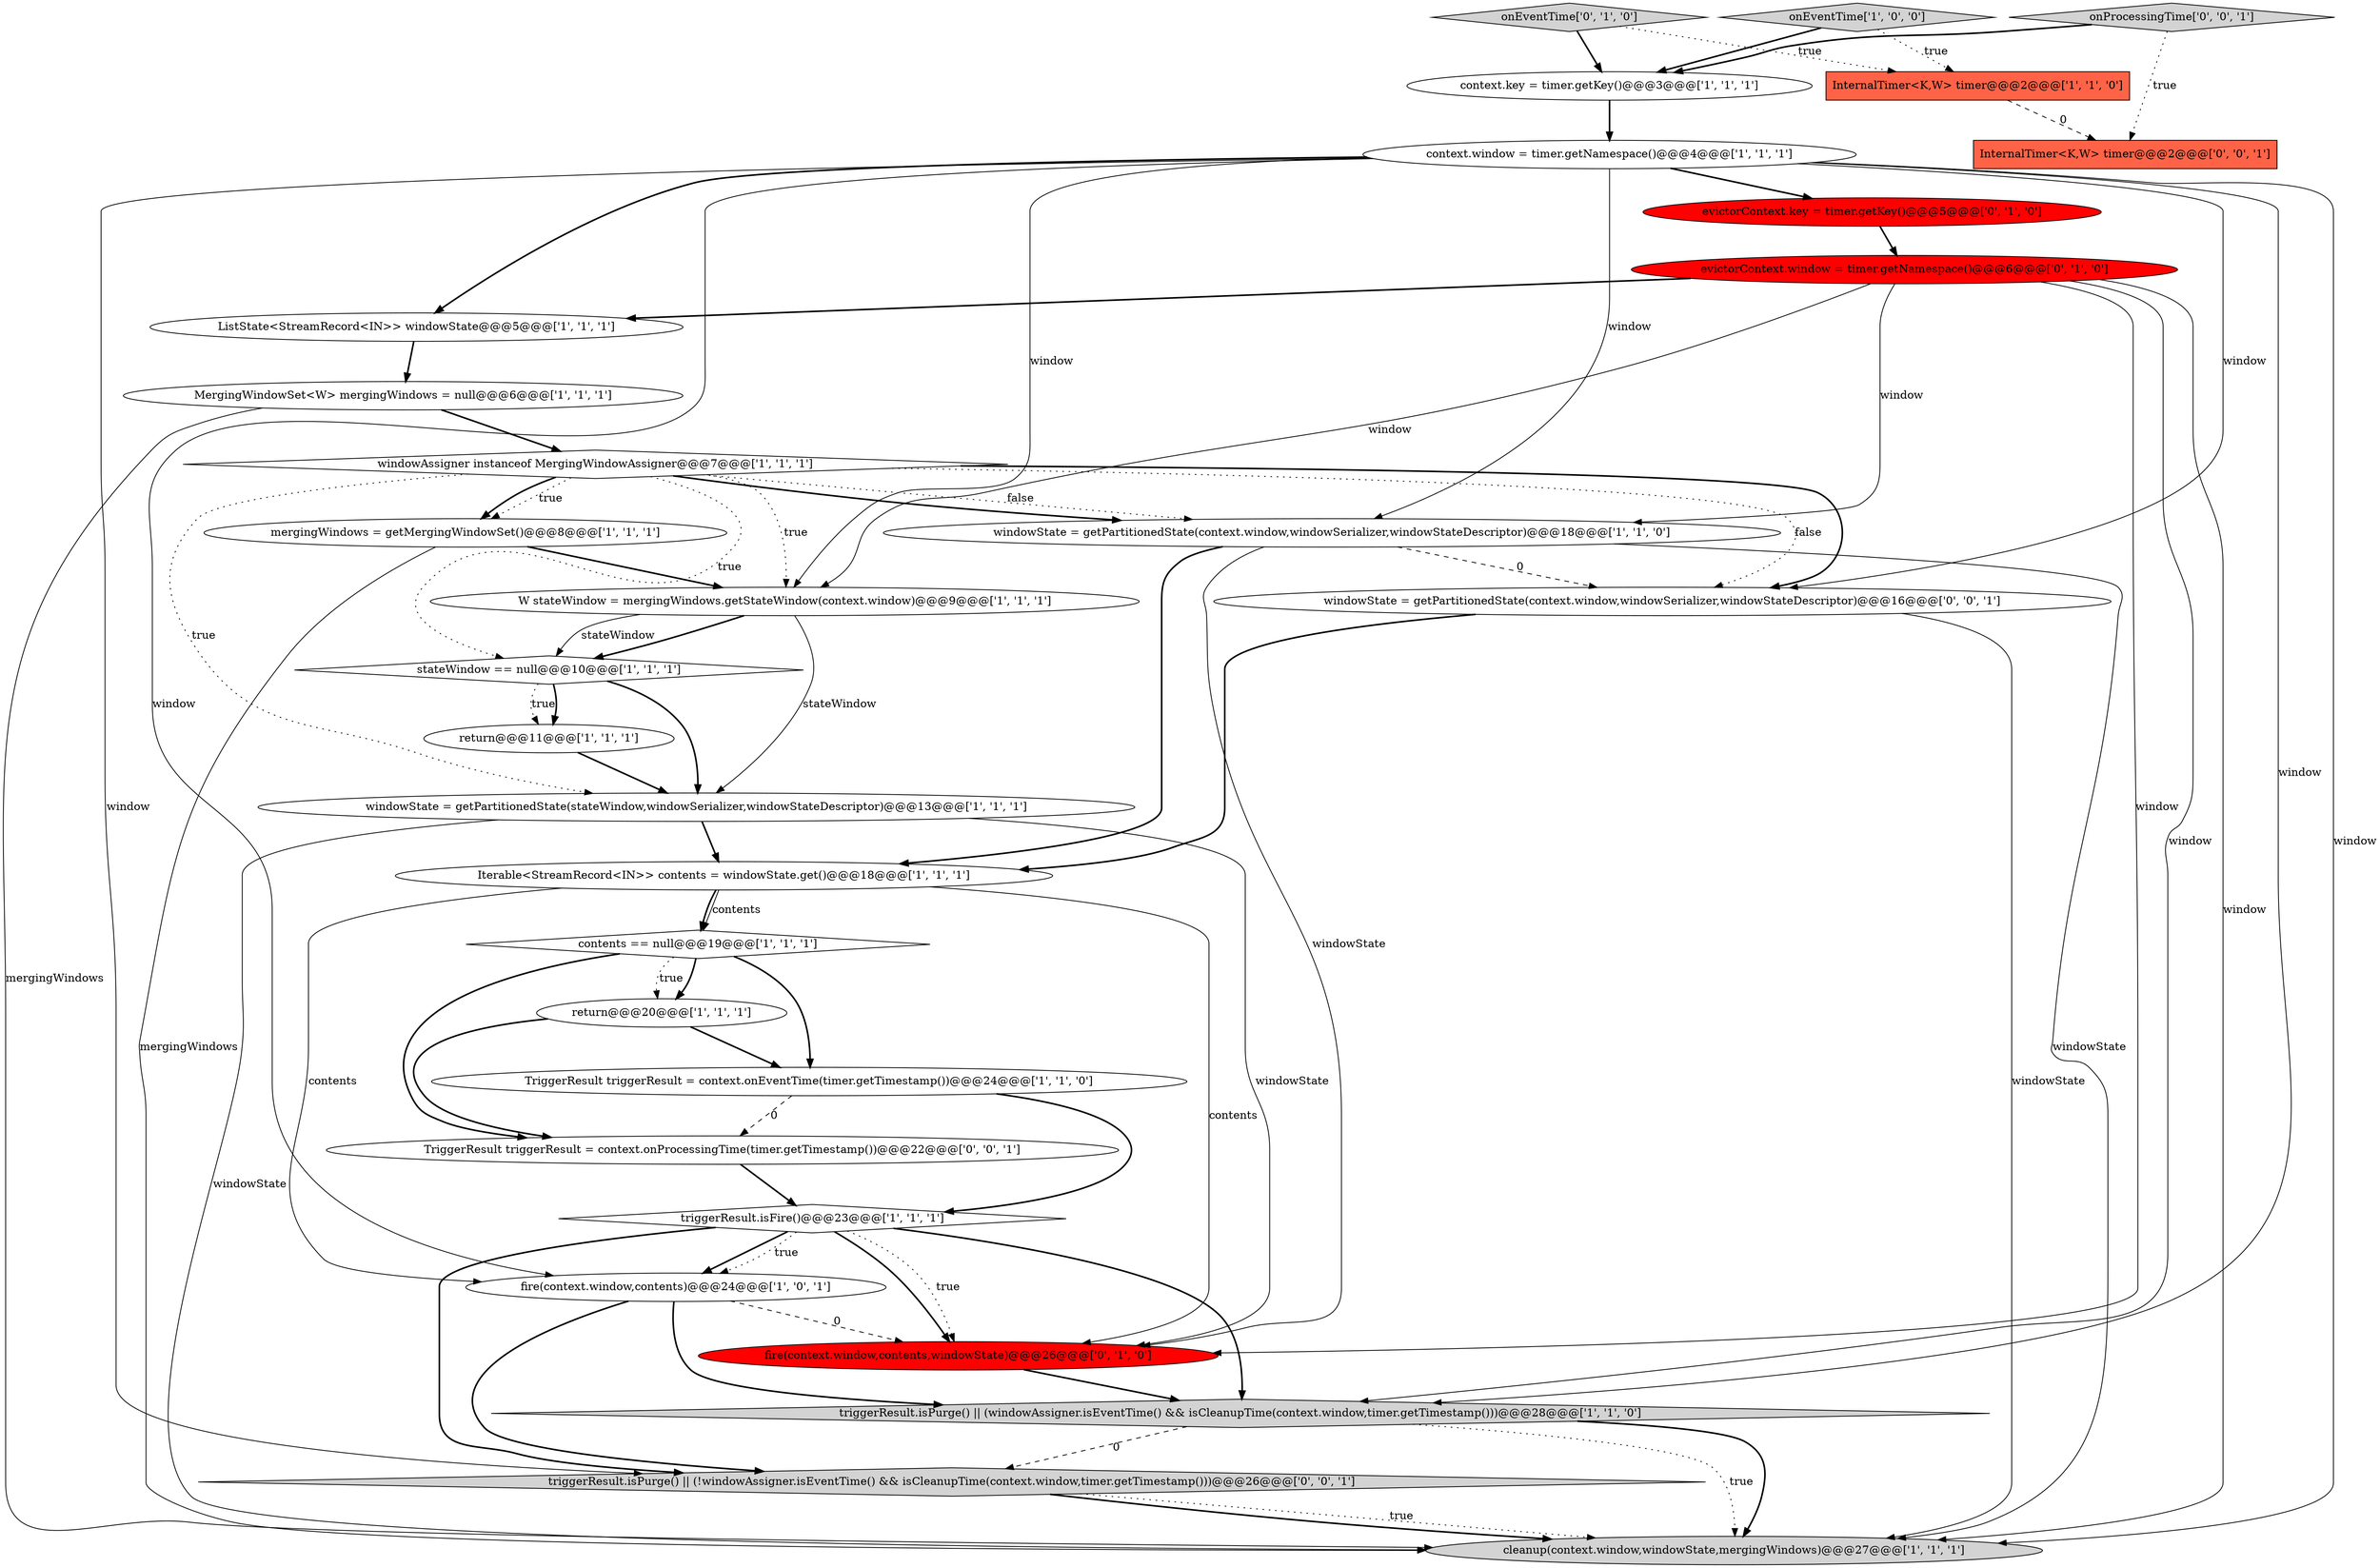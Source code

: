 digraph {
9 [style = filled, label = "contents == null@@@19@@@['1', '1', '1']", fillcolor = white, shape = diamond image = "AAA0AAABBB1BBB"];
8 [style = filled, label = "return@@@20@@@['1', '1', '1']", fillcolor = white, shape = ellipse image = "AAA0AAABBB1BBB"];
25 [style = filled, label = "triggerResult.isPurge() || (!windowAssigner.isEventTime() && isCleanupTime(context.window,timer.getTimestamp()))@@@26@@@['0', '0', '1']", fillcolor = lightgray, shape = diamond image = "AAA0AAABBB3BBB"];
11 [style = filled, label = "ListState<StreamRecord<IN>> windowState@@@5@@@['1', '1', '1']", fillcolor = white, shape = ellipse image = "AAA0AAABBB1BBB"];
29 [style = filled, label = "TriggerResult triggerResult = context.onProcessingTime(timer.getTimestamp())@@@22@@@['0', '0', '1']", fillcolor = white, shape = ellipse image = "AAA0AAABBB3BBB"];
22 [style = filled, label = "evictorContext.key = timer.getKey()@@@5@@@['0', '1', '0']", fillcolor = red, shape = ellipse image = "AAA1AAABBB2BBB"];
6 [style = filled, label = "onEventTime['1', '0', '0']", fillcolor = lightgray, shape = diamond image = "AAA0AAABBB1BBB"];
15 [style = filled, label = "Iterable<StreamRecord<IN>> contents = windowState.get()@@@18@@@['1', '1', '1']", fillcolor = white, shape = ellipse image = "AAA0AAABBB1BBB"];
3 [style = filled, label = "triggerResult.isPurge() || (windowAssigner.isEventTime() && isCleanupTime(context.window,timer.getTimestamp()))@@@28@@@['1', '1', '0']", fillcolor = lightgray, shape = diamond image = "AAA0AAABBB1BBB"];
14 [style = filled, label = "mergingWindows = getMergingWindowSet()@@@8@@@['1', '1', '1']", fillcolor = white, shape = ellipse image = "AAA0AAABBB1BBB"];
23 [style = filled, label = "evictorContext.window = timer.getNamespace()@@@6@@@['0', '1', '0']", fillcolor = red, shape = ellipse image = "AAA1AAABBB2BBB"];
24 [style = filled, label = "fire(context.window,contents,windowState)@@@26@@@['0', '1', '0']", fillcolor = red, shape = ellipse image = "AAA1AAABBB2BBB"];
7 [style = filled, label = "MergingWindowSet<W> mergingWindows = null@@@6@@@['1', '1', '1']", fillcolor = white, shape = ellipse image = "AAA0AAABBB1BBB"];
12 [style = filled, label = "W stateWindow = mergingWindows.getStateWindow(context.window)@@@9@@@['1', '1', '1']", fillcolor = white, shape = ellipse image = "AAA0AAABBB1BBB"];
20 [style = filled, label = "stateWindow == null@@@10@@@['1', '1', '1']", fillcolor = white, shape = diamond image = "AAA0AAABBB1BBB"];
26 [style = filled, label = "onProcessingTime['0', '0', '1']", fillcolor = lightgray, shape = diamond image = "AAA0AAABBB3BBB"];
19 [style = filled, label = "return@@@11@@@['1', '1', '1']", fillcolor = white, shape = ellipse image = "AAA0AAABBB1BBB"];
21 [style = filled, label = "onEventTime['0', '1', '0']", fillcolor = lightgray, shape = diamond image = "AAA0AAABBB2BBB"];
2 [style = filled, label = "context.window = timer.getNamespace()@@@4@@@['1', '1', '1']", fillcolor = white, shape = ellipse image = "AAA0AAABBB1BBB"];
27 [style = filled, label = "windowState = getPartitionedState(context.window,windowSerializer,windowStateDescriptor)@@@16@@@['0', '0', '1']", fillcolor = white, shape = ellipse image = "AAA0AAABBB3BBB"];
17 [style = filled, label = "cleanup(context.window,windowState,mergingWindows)@@@27@@@['1', '1', '1']", fillcolor = lightgray, shape = ellipse image = "AAA0AAABBB1BBB"];
1 [style = filled, label = "InternalTimer<K,W> timer@@@2@@@['1', '1', '0']", fillcolor = tomato, shape = box image = "AAA0AAABBB1BBB"];
0 [style = filled, label = "TriggerResult triggerResult = context.onEventTime(timer.getTimestamp())@@@24@@@['1', '1', '0']", fillcolor = white, shape = ellipse image = "AAA0AAABBB1BBB"];
5 [style = filled, label = "context.key = timer.getKey()@@@3@@@['1', '1', '1']", fillcolor = white, shape = ellipse image = "AAA0AAABBB1BBB"];
28 [style = filled, label = "InternalTimer<K,W> timer@@@2@@@['0', '0', '1']", fillcolor = tomato, shape = box image = "AAA0AAABBB3BBB"];
13 [style = filled, label = "windowAssigner instanceof MergingWindowAssigner@@@7@@@['1', '1', '1']", fillcolor = white, shape = diamond image = "AAA0AAABBB1BBB"];
4 [style = filled, label = "windowState = getPartitionedState(context.window,windowSerializer,windowStateDescriptor)@@@18@@@['1', '1', '0']", fillcolor = white, shape = ellipse image = "AAA0AAABBB1BBB"];
10 [style = filled, label = "triggerResult.isFire()@@@23@@@['1', '1', '1']", fillcolor = white, shape = diamond image = "AAA0AAABBB1BBB"];
18 [style = filled, label = "windowState = getPartitionedState(stateWindow,windowSerializer,windowStateDescriptor)@@@13@@@['1', '1', '1']", fillcolor = white, shape = ellipse image = "AAA0AAABBB1BBB"];
16 [style = filled, label = "fire(context.window,contents)@@@24@@@['1', '0', '1']", fillcolor = white, shape = ellipse image = "AAA0AAABBB1BBB"];
7->13 [style = bold, label=""];
16->3 [style = bold, label=""];
23->17 [style = solid, label="window"];
13->18 [style = dotted, label="true"];
19->18 [style = bold, label=""];
2->17 [style = solid, label="window"];
2->3 [style = solid, label="window"];
9->0 [style = bold, label=""];
14->17 [style = solid, label="mergingWindows"];
13->12 [style = dotted, label="true"];
21->1 [style = dotted, label="true"];
23->3 [style = solid, label="window"];
16->24 [style = dashed, label="0"];
26->5 [style = bold, label=""];
27->17 [style = solid, label="windowState"];
10->24 [style = bold, label=""];
13->20 [style = dotted, label="true"];
4->15 [style = bold, label=""];
18->15 [style = bold, label=""];
6->1 [style = dotted, label="true"];
12->20 [style = bold, label=""];
4->27 [style = dashed, label="0"];
10->3 [style = bold, label=""];
16->25 [style = bold, label=""];
18->24 [style = solid, label="windowState"];
7->17 [style = solid, label="mergingWindows"];
9->8 [style = bold, label=""];
23->24 [style = solid, label="window"];
1->28 [style = dashed, label="0"];
22->23 [style = bold, label=""];
25->17 [style = bold, label=""];
2->12 [style = solid, label="window"];
27->15 [style = bold, label=""];
23->4 [style = solid, label="window"];
9->8 [style = dotted, label="true"];
8->0 [style = bold, label=""];
20->18 [style = bold, label=""];
15->9 [style = solid, label="contents"];
21->5 [style = bold, label=""];
23->12 [style = solid, label="window"];
6->5 [style = bold, label=""];
5->2 [style = bold, label=""];
0->10 [style = bold, label=""];
12->18 [style = solid, label="stateWindow"];
13->27 [style = bold, label=""];
2->27 [style = solid, label="window"];
18->17 [style = solid, label="windowState"];
10->16 [style = bold, label=""];
2->25 [style = solid, label="window"];
13->4 [style = dotted, label="false"];
10->25 [style = bold, label=""];
4->24 [style = solid, label="windowState"];
15->9 [style = bold, label=""];
25->17 [style = dotted, label="true"];
12->20 [style = solid, label="stateWindow"];
10->24 [style = dotted, label="true"];
26->28 [style = dotted, label="true"];
14->12 [style = bold, label=""];
15->16 [style = solid, label="contents"];
0->29 [style = dashed, label="0"];
3->17 [style = bold, label=""];
29->10 [style = bold, label=""];
3->17 [style = dotted, label="true"];
2->4 [style = solid, label="window"];
20->19 [style = dotted, label="true"];
23->11 [style = bold, label=""];
2->22 [style = bold, label=""];
20->19 [style = bold, label=""];
15->24 [style = solid, label="contents"];
9->29 [style = bold, label=""];
13->14 [style = dotted, label="true"];
10->16 [style = dotted, label="true"];
13->14 [style = bold, label=""];
24->3 [style = bold, label=""];
2->11 [style = bold, label=""];
8->29 [style = bold, label=""];
11->7 [style = bold, label=""];
2->16 [style = solid, label="window"];
4->17 [style = solid, label="windowState"];
13->27 [style = dotted, label="false"];
13->4 [style = bold, label=""];
3->25 [style = dashed, label="0"];
}
